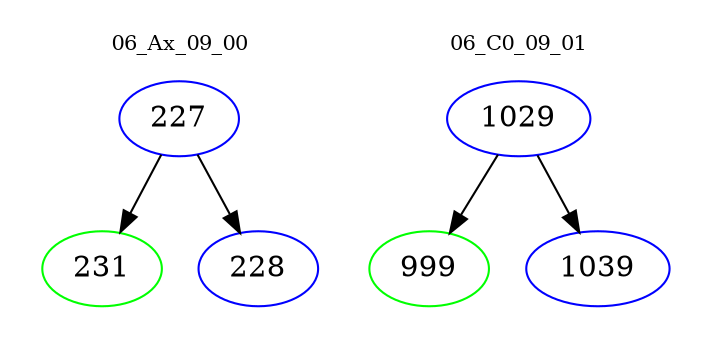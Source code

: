 digraph{
subgraph cluster_0 {
color = white
label = "06_Ax_09_00";
fontsize=10;
T0_227 [label="227", color="blue"]
T0_227 -> T0_231 [color="black"]
T0_231 [label="231", color="green"]
T0_227 -> T0_228 [color="black"]
T0_228 [label="228", color="blue"]
}
subgraph cluster_1 {
color = white
label = "06_C0_09_01";
fontsize=10;
T1_1029 [label="1029", color="blue"]
T1_1029 -> T1_999 [color="black"]
T1_999 [label="999", color="green"]
T1_1029 -> T1_1039 [color="black"]
T1_1039 [label="1039", color="blue"]
}
}
